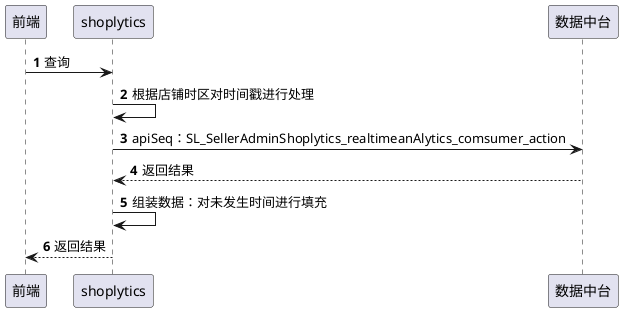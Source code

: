@startuml
'https://plantuml.com/sequence-diagram

autonumber

前端 -> shoplytics: 查询
shoplytics -> shoplytics: 根据店铺时区对时间戳进行处理
shoplytics -> 数据中台: apiSeq：SL_SellerAdminShoplytics_realtimeanAlytics_comsumer_action
数据中台 --> shoplytics: 返回结果
shoplytics -> shoplytics: 组装数据：对未发生时间进行填充
shoplytics --> 前端: 返回结果

@enduml

